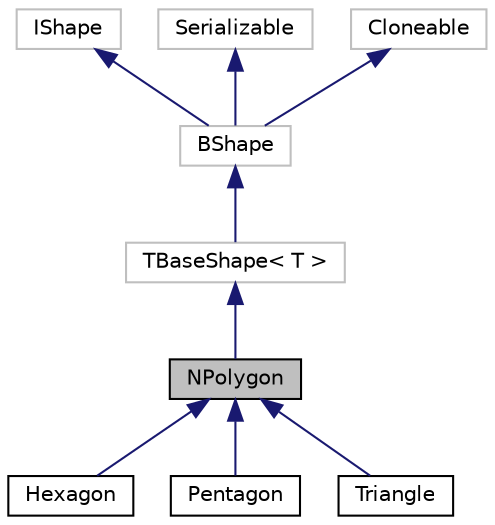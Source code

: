 digraph "NPolygon"
{
 // LATEX_PDF_SIZE
  edge [fontname="Helvetica",fontsize="10",labelfontname="Helvetica",labelfontsize="10"];
  node [fontname="Helvetica",fontsize="10",shape=record];
  Node1 [label="NPolygon",height=0.2,width=0.4,color="black", fillcolor="grey75", style="filled", fontcolor="black",tooltip=" "];
  Node2 -> Node1 [dir="back",color="midnightblue",fontsize="10",style="solid"];
  Node2 [label="TBaseShape\< T \>",height=0.2,width=0.4,color="grey75", fillcolor="white", style="filled",tooltip=" "];
  Node3 -> Node2 [dir="back",color="midnightblue",fontsize="10",style="solid"];
  Node3 [label="BShape",height=0.2,width=0.4,color="grey75", fillcolor="white", style="filled",tooltip=" "];
  Node4 -> Node3 [dir="back",color="midnightblue",fontsize="10",style="solid"];
  Node4 [label="IShape",height=0.2,width=0.4,color="grey75", fillcolor="white", style="filled",tooltip=" "];
  Node5 -> Node3 [dir="back",color="midnightblue",fontsize="10",style="solid"];
  Node5 [label="Serializable",height=0.2,width=0.4,color="grey75", fillcolor="white", style="filled",tooltip=" "];
  Node6 -> Node3 [dir="back",color="midnightblue",fontsize="10",style="solid"];
  Node6 [label="Cloneable",height=0.2,width=0.4,color="grey75", fillcolor="white", style="filled",tooltip=" "];
  Node1 -> Node7 [dir="back",color="midnightblue",fontsize="10",style="solid"];
  Node7 [label="Hexagon",height=0.2,width=0.4,color="black", fillcolor="white", style="filled",URL="$classHexagon.html",tooltip=" "];
  Node1 -> Node8 [dir="back",color="midnightblue",fontsize="10",style="solid"];
  Node8 [label="Pentagon",height=0.2,width=0.4,color="black", fillcolor="white", style="filled",URL="$classPentagon.html",tooltip=" "];
  Node1 -> Node9 [dir="back",color="midnightblue",fontsize="10",style="solid"];
  Node9 [label="Triangle",height=0.2,width=0.4,color="black", fillcolor="white", style="filled",URL="$classTriangle.html",tooltip=" "];
}
